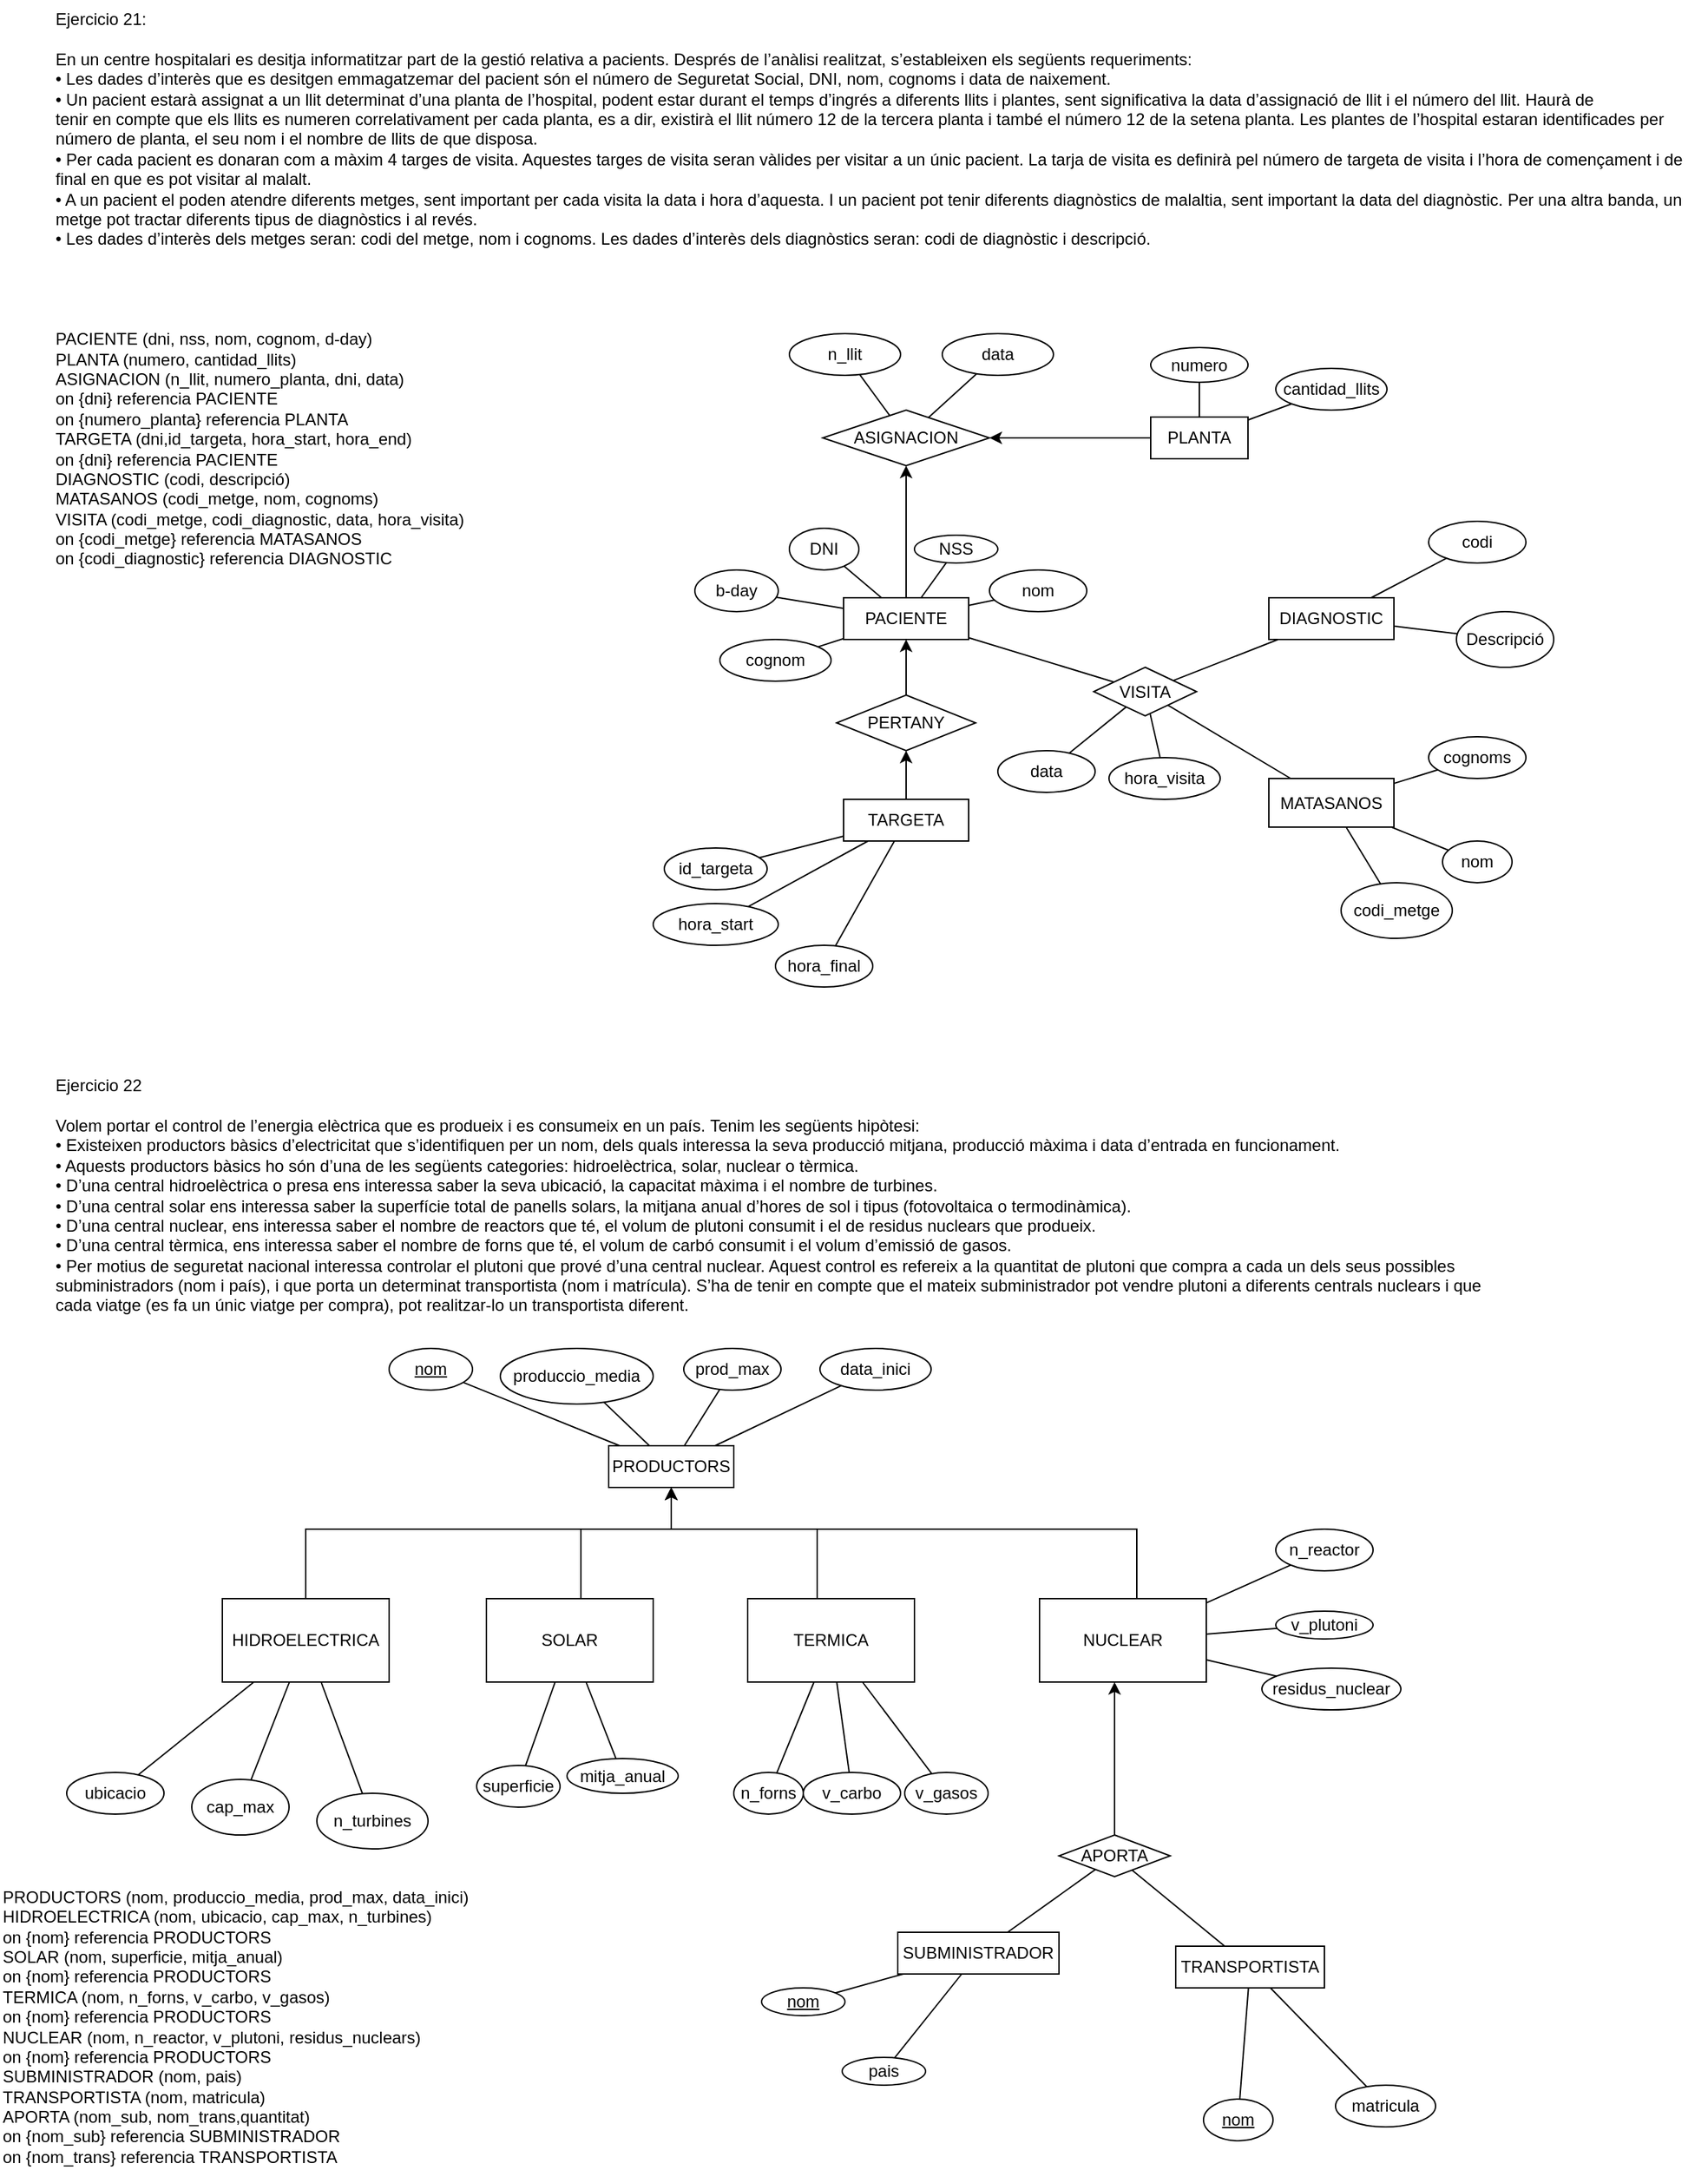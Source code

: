 <mxfile version="26.0.16">
  <diagram name="Pàgina-1" id="XfX-e21IUqjJUTzim1tC">
    <mxGraphModel dx="1935" dy="902" grid="1" gridSize="10" guides="1" tooltips="1" connect="1" arrows="1" fold="1" page="1" pageScale="1" pageWidth="827" pageHeight="1169" math="0" shadow="0">
      <root>
        <mxCell id="0" />
        <mxCell id="1" parent="0" />
        <mxCell id="DcMZ-L9DZOK8m0ONg-WS-1" value="Ejercicio 21:&#xa;&#xa;En un centre hospitalari es desitja informatitzar part de la gestió relativa a pacients. Després de l’anàlisi realitzat, s’estableixen els següents requeriments:&#xa;• Les dades d’interès que es desitgen emmagatzemar del pacient són el número de Seguretat Social, DNI, nom, cognoms i data de naixement.&#xa;• Un pacient estarà assignat a un llit determinat d’una planta de l’hospital, podent estar durant el temps d’ingrés a diferents llits i plantes, sent significativa la data d’assignació de llit i el número del llit. Haurà de&#xa;tenir en compte que els llits es numeren correlativament per cada planta, es a dir, existirà el llit número 12 de la tercera planta i també el número 12 de la setena planta. Les plantes de l’hospital estaran identificades per número de planta, el seu nom i el nombre de llits de que disposa.&#xa;• Per cada pacient es donaran com a màxim 4 targes de visita. Aquestes targes de visita seran vàlides per visitar a un únic pacient. La tarja de visita es definirà pel número de targeta de visita i l’hora de començament i de final en que es pot visitar al malalt.&#xa;• A un pacient el poden atendre diferents metges, sent important per cada visita la data i hora d’aquesta. I un pacient pot tenir diferents diagnòstics de malaltia, sent important la data del diagnòstic. Per una altra banda, un metge pot tractar diferents tipus de diagnòstics i al revés.&#xa;• Les dades d’interès dels metges seran: codi del metge, nom i cognoms. Les dades d’interès dels diagnòstics seran: codi de diagnòstic i descripció." style="text;whiteSpace=wrap;" parent="1" vertex="1">
          <mxGeometry x="20" y="10" width="1190" height="180" as="geometry" />
        </mxCell>
        <mxCell id="DcMZ-L9DZOK8m0ONg-WS-10" style="edgeStyle=orthogonalEdgeStyle;rounded=0;orthogonalLoop=1;jettySize=auto;html=1;exitX=0.5;exitY=0;exitDx=0;exitDy=0;" parent="1" source="DcMZ-L9DZOK8m0ONg-WS-2" target="DcMZ-L9DZOK8m0ONg-WS-9" edge="1">
          <mxGeometry relative="1" as="geometry">
            <Array as="points" />
          </mxGeometry>
        </mxCell>
        <mxCell id="DcMZ-L9DZOK8m0ONg-WS-2" value="PACIENTE" style="rounded=0;whiteSpace=wrap;html=1;" parent="1" vertex="1">
          <mxGeometry x="589" y="440" width="90" height="30" as="geometry" />
        </mxCell>
        <mxCell id="DcMZ-L9DZOK8m0ONg-WS-3" value="NSS" style="ellipse;whiteSpace=wrap;html=1;" parent="1" vertex="1">
          <mxGeometry x="640" y="395" width="60" height="20" as="geometry" />
        </mxCell>
        <mxCell id="DcMZ-L9DZOK8m0ONg-WS-4" value="DNI" style="ellipse;whiteSpace=wrap;html=1;" parent="1" vertex="1">
          <mxGeometry x="550" y="390" width="50" height="30" as="geometry" />
        </mxCell>
        <mxCell id="DcMZ-L9DZOK8m0ONg-WS-5" value="nom" style="ellipse;whiteSpace=wrap;html=1;" parent="1" vertex="1">
          <mxGeometry x="694" y="420" width="70" height="30" as="geometry" />
        </mxCell>
        <mxCell id="DcMZ-L9DZOK8m0ONg-WS-6" value="cognom" style="ellipse;whiteSpace=wrap;html=1;" parent="1" vertex="1">
          <mxGeometry x="500" y="470" width="80" height="30" as="geometry" />
        </mxCell>
        <mxCell id="DcMZ-L9DZOK8m0ONg-WS-7" value="b-day" style="ellipse;whiteSpace=wrap;html=1;" parent="1" vertex="1">
          <mxGeometry x="482" y="420" width="60" height="30" as="geometry" />
        </mxCell>
        <mxCell id="DcMZ-L9DZOK8m0ONg-WS-11" style="edgeStyle=orthogonalEdgeStyle;rounded=0;orthogonalLoop=1;jettySize=auto;html=1;" parent="1" source="DcMZ-L9DZOK8m0ONg-WS-8" target="DcMZ-L9DZOK8m0ONg-WS-9" edge="1">
          <mxGeometry relative="1" as="geometry" />
        </mxCell>
        <mxCell id="DcMZ-L9DZOK8m0ONg-WS-8" value="PLANTA" style="rounded=0;whiteSpace=wrap;html=1;" parent="1" vertex="1">
          <mxGeometry x="810" y="310" width="70" height="30" as="geometry" />
        </mxCell>
        <mxCell id="DcMZ-L9DZOK8m0ONg-WS-9" value="ASIGNACION" style="rhombus;whiteSpace=wrap;html=1;" parent="1" vertex="1">
          <mxGeometry x="574" y="305" width="120" height="40" as="geometry" />
        </mxCell>
        <mxCell id="DcMZ-L9DZOK8m0ONg-WS-12" value="n_llit" style="ellipse;whiteSpace=wrap;html=1;" parent="1" vertex="1">
          <mxGeometry x="550" y="250" width="80" height="30" as="geometry" />
        </mxCell>
        <mxCell id="DcMZ-L9DZOK8m0ONg-WS-13" value="data" style="ellipse;whiteSpace=wrap;html=1;" parent="1" vertex="1">
          <mxGeometry x="660" y="250" width="80" height="30" as="geometry" />
        </mxCell>
        <mxCell id="DcMZ-L9DZOK8m0ONg-WS-14" value="numero" style="ellipse;whiteSpace=wrap;html=1;" parent="1" vertex="1">
          <mxGeometry x="810" y="260" width="70" height="25" as="geometry" />
        </mxCell>
        <mxCell id="DcMZ-L9DZOK8m0ONg-WS-15" value="cantidad_llits" style="ellipse;whiteSpace=wrap;html=1;" parent="1" vertex="1">
          <mxGeometry x="900" y="275" width="80" height="30" as="geometry" />
        </mxCell>
        <mxCell id="DcMZ-L9DZOK8m0ONg-WS-41" style="edgeStyle=orthogonalEdgeStyle;rounded=0;orthogonalLoop=1;jettySize=auto;html=1;" parent="1" source="DcMZ-L9DZOK8m0ONg-WS-16" target="DcMZ-L9DZOK8m0ONg-WS-40" edge="1">
          <mxGeometry relative="1" as="geometry" />
        </mxCell>
        <mxCell id="DcMZ-L9DZOK8m0ONg-WS-16" value="TARGETA" style="rounded=0;whiteSpace=wrap;html=1;" parent="1" vertex="1">
          <mxGeometry x="589" y="585" width="90" height="30" as="geometry" />
        </mxCell>
        <mxCell id="DcMZ-L9DZOK8m0ONg-WS-17" value="id_targeta" style="ellipse;whiteSpace=wrap;html=1;" parent="1" vertex="1">
          <mxGeometry x="460" y="620" width="74" height="30" as="geometry" />
        </mxCell>
        <mxCell id="DcMZ-L9DZOK8m0ONg-WS-18" value="hora_start" style="ellipse;whiteSpace=wrap;html=1;" parent="1" vertex="1">
          <mxGeometry x="452" y="660" width="90" height="30" as="geometry" />
        </mxCell>
        <mxCell id="DcMZ-L9DZOK8m0ONg-WS-19" value="hora_final" style="ellipse;whiteSpace=wrap;html=1;" parent="1" vertex="1">
          <mxGeometry x="540" y="690" width="70" height="30" as="geometry" />
        </mxCell>
        <mxCell id="DcMZ-L9DZOK8m0ONg-WS-21" value="DIAGNOSTIC" style="rounded=0;whiteSpace=wrap;html=1;" parent="1" vertex="1">
          <mxGeometry x="895" y="440" width="90" height="30" as="geometry" />
        </mxCell>
        <mxCell id="DcMZ-L9DZOK8m0ONg-WS-22" value="codi" style="ellipse;whiteSpace=wrap;html=1;" parent="1" vertex="1">
          <mxGeometry x="1010" y="385" width="70" height="30" as="geometry" />
        </mxCell>
        <mxCell id="DcMZ-L9DZOK8m0ONg-WS-23" value="MATASANOS" style="rounded=0;whiteSpace=wrap;html=1;" parent="1" vertex="1">
          <mxGeometry x="895" y="570" width="90" height="35" as="geometry" />
        </mxCell>
        <mxCell id="DcMZ-L9DZOK8m0ONg-WS-24" value="VISITA" style="rhombus;whiteSpace=wrap;html=1;" parent="1" vertex="1">
          <mxGeometry x="769" y="490" width="74" height="35" as="geometry" />
        </mxCell>
        <mxCell id="DcMZ-L9DZOK8m0ONg-WS-31" value="Descripció" style="ellipse;whiteSpace=wrap;html=1;" parent="1" vertex="1">
          <mxGeometry x="1030" y="450" width="70" height="40" as="geometry" />
        </mxCell>
        <mxCell id="DcMZ-L9DZOK8m0ONg-WS-32" value="codi_metge" style="ellipse;whiteSpace=wrap;html=1;" parent="1" vertex="1">
          <mxGeometry x="947" y="645" width="80" height="40" as="geometry" />
        </mxCell>
        <mxCell id="DcMZ-L9DZOK8m0ONg-WS-33" value="nom" style="ellipse;whiteSpace=wrap;html=1;" parent="1" vertex="1">
          <mxGeometry x="1020" y="615" width="50" height="30" as="geometry" />
        </mxCell>
        <mxCell id="DcMZ-L9DZOK8m0ONg-WS-34" value="cognoms" style="ellipse;whiteSpace=wrap;html=1;" parent="1" vertex="1">
          <mxGeometry x="1010" y="540" width="70" height="30" as="geometry" />
        </mxCell>
        <mxCell id="DcMZ-L9DZOK8m0ONg-WS-35" value="hora_visita" style="ellipse;whiteSpace=wrap;html=1;" parent="1" vertex="1">
          <mxGeometry x="780" y="555" width="80" height="30" as="geometry" />
        </mxCell>
        <mxCell id="DcMZ-L9DZOK8m0ONg-WS-36" value="" style="endArrow=none;html=1;rounded=0;" parent="1" source="DcMZ-L9DZOK8m0ONg-WS-17" target="DcMZ-L9DZOK8m0ONg-WS-16" edge="1">
          <mxGeometry width="50" height="50" relative="1" as="geometry">
            <mxPoint x="770" y="360" as="sourcePoint" />
            <mxPoint x="820" y="310" as="targetPoint" />
          </mxGeometry>
        </mxCell>
        <mxCell id="DcMZ-L9DZOK8m0ONg-WS-37" value="" style="endArrow=none;html=1;rounded=0;" parent="1" source="DcMZ-L9DZOK8m0ONg-WS-18" target="DcMZ-L9DZOK8m0ONg-WS-16" edge="1">
          <mxGeometry width="50" height="50" relative="1" as="geometry">
            <mxPoint x="770" y="360" as="sourcePoint" />
            <mxPoint x="820" y="310" as="targetPoint" />
          </mxGeometry>
        </mxCell>
        <mxCell id="DcMZ-L9DZOK8m0ONg-WS-38" value="" style="endArrow=none;html=1;rounded=0;" parent="1" source="DcMZ-L9DZOK8m0ONg-WS-19" target="DcMZ-L9DZOK8m0ONg-WS-16" edge="1">
          <mxGeometry width="50" height="50" relative="1" as="geometry">
            <mxPoint x="770" y="360" as="sourcePoint" />
            <mxPoint x="820" y="310" as="targetPoint" />
          </mxGeometry>
        </mxCell>
        <mxCell id="DcMZ-L9DZOK8m0ONg-WS-39" value="" style="endArrow=none;html=1;rounded=0;" parent="1" source="DcMZ-L9DZOK8m0ONg-WS-35" target="DcMZ-L9DZOK8m0ONg-WS-24" edge="1">
          <mxGeometry width="50" height="50" relative="1" as="geometry">
            <mxPoint x="770" y="360" as="sourcePoint" />
            <mxPoint x="820" y="310" as="targetPoint" />
          </mxGeometry>
        </mxCell>
        <mxCell id="DcMZ-L9DZOK8m0ONg-WS-42" style="edgeStyle=orthogonalEdgeStyle;rounded=0;orthogonalLoop=1;jettySize=auto;html=1;" parent="1" source="DcMZ-L9DZOK8m0ONg-WS-40" target="DcMZ-L9DZOK8m0ONg-WS-2" edge="1">
          <mxGeometry relative="1" as="geometry" />
        </mxCell>
        <mxCell id="DcMZ-L9DZOK8m0ONg-WS-40" value="PERTANY" style="rhombus;whiteSpace=wrap;html=1;" parent="1" vertex="1">
          <mxGeometry x="584" y="510" width="100" height="40" as="geometry" />
        </mxCell>
        <mxCell id="DcMZ-L9DZOK8m0ONg-WS-43" value="" style="endArrow=none;html=1;rounded=0;" parent="1" source="DcMZ-L9DZOK8m0ONg-WS-6" target="DcMZ-L9DZOK8m0ONg-WS-2" edge="1">
          <mxGeometry width="50" height="50" relative="1" as="geometry">
            <mxPoint x="770" y="360" as="sourcePoint" />
            <mxPoint x="820" y="310" as="targetPoint" />
          </mxGeometry>
        </mxCell>
        <mxCell id="DcMZ-L9DZOK8m0ONg-WS-44" value="" style="endArrow=none;html=1;rounded=0;" parent="1" source="DcMZ-L9DZOK8m0ONg-WS-4" target="DcMZ-L9DZOK8m0ONg-WS-2" edge="1">
          <mxGeometry width="50" height="50" relative="1" as="geometry">
            <mxPoint x="770" y="360" as="sourcePoint" />
            <mxPoint x="820" y="310" as="targetPoint" />
          </mxGeometry>
        </mxCell>
        <mxCell id="DcMZ-L9DZOK8m0ONg-WS-45" value="" style="endArrow=none;html=1;rounded=0;" parent="1" source="DcMZ-L9DZOK8m0ONg-WS-2" target="DcMZ-L9DZOK8m0ONg-WS-3" edge="1">
          <mxGeometry width="50" height="50" relative="1" as="geometry">
            <mxPoint x="770" y="360" as="sourcePoint" />
            <mxPoint x="820" y="310" as="targetPoint" />
          </mxGeometry>
        </mxCell>
        <mxCell id="DcMZ-L9DZOK8m0ONg-WS-46" value="" style="endArrow=none;html=1;rounded=0;" parent="1" source="DcMZ-L9DZOK8m0ONg-WS-2" target="DcMZ-L9DZOK8m0ONg-WS-5" edge="1">
          <mxGeometry width="50" height="50" relative="1" as="geometry">
            <mxPoint x="770" y="360" as="sourcePoint" />
            <mxPoint x="820" y="310" as="targetPoint" />
          </mxGeometry>
        </mxCell>
        <mxCell id="DcMZ-L9DZOK8m0ONg-WS-47" value="" style="endArrow=none;html=1;rounded=0;" parent="1" source="DcMZ-L9DZOK8m0ONg-WS-2" target="DcMZ-L9DZOK8m0ONg-WS-7" edge="1">
          <mxGeometry width="50" height="50" relative="1" as="geometry">
            <mxPoint x="770" y="360" as="sourcePoint" />
            <mxPoint x="820" y="310" as="targetPoint" />
          </mxGeometry>
        </mxCell>
        <mxCell id="DcMZ-L9DZOK8m0ONg-WS-48" value="" style="endArrow=none;html=1;rounded=0;" parent="1" source="DcMZ-L9DZOK8m0ONg-WS-9" target="DcMZ-L9DZOK8m0ONg-WS-12" edge="1">
          <mxGeometry width="50" height="50" relative="1" as="geometry">
            <mxPoint x="770" y="360" as="sourcePoint" />
            <mxPoint x="820" y="310" as="targetPoint" />
          </mxGeometry>
        </mxCell>
        <mxCell id="DcMZ-L9DZOK8m0ONg-WS-49" value="" style="endArrow=none;html=1;rounded=0;" parent="1" source="DcMZ-L9DZOK8m0ONg-WS-9" target="DcMZ-L9DZOK8m0ONg-WS-13" edge="1">
          <mxGeometry width="50" height="50" relative="1" as="geometry">
            <mxPoint x="770" y="360" as="sourcePoint" />
            <mxPoint x="820" y="310" as="targetPoint" />
          </mxGeometry>
        </mxCell>
        <mxCell id="DcMZ-L9DZOK8m0ONg-WS-51" value="" style="endArrow=none;html=1;rounded=0;" parent="1" source="DcMZ-L9DZOK8m0ONg-WS-8" target="DcMZ-L9DZOK8m0ONg-WS-14" edge="1">
          <mxGeometry width="50" height="50" relative="1" as="geometry">
            <mxPoint x="770" y="360" as="sourcePoint" />
            <mxPoint x="820" y="310" as="targetPoint" />
          </mxGeometry>
        </mxCell>
        <mxCell id="DcMZ-L9DZOK8m0ONg-WS-52" value="" style="endArrow=none;html=1;rounded=0;" parent="1" source="DcMZ-L9DZOK8m0ONg-WS-8" target="DcMZ-L9DZOK8m0ONg-WS-15" edge="1">
          <mxGeometry width="50" height="50" relative="1" as="geometry">
            <mxPoint x="770" y="360" as="sourcePoint" />
            <mxPoint x="820" y="310" as="targetPoint" />
          </mxGeometry>
        </mxCell>
        <mxCell id="DcMZ-L9DZOK8m0ONg-WS-53" value="" style="endArrow=none;html=1;rounded=0;" parent="1" source="DcMZ-L9DZOK8m0ONg-WS-21" target="DcMZ-L9DZOK8m0ONg-WS-22" edge="1">
          <mxGeometry width="50" height="50" relative="1" as="geometry">
            <mxPoint x="770" y="360" as="sourcePoint" />
            <mxPoint x="820" y="310" as="targetPoint" />
          </mxGeometry>
        </mxCell>
        <mxCell id="DcMZ-L9DZOK8m0ONg-WS-54" value="" style="endArrow=none;html=1;rounded=0;" parent="1" source="DcMZ-L9DZOK8m0ONg-WS-21" target="DcMZ-L9DZOK8m0ONg-WS-31" edge="1">
          <mxGeometry width="50" height="50" relative="1" as="geometry">
            <mxPoint x="770" y="360" as="sourcePoint" />
            <mxPoint x="820" y="310" as="targetPoint" />
          </mxGeometry>
        </mxCell>
        <mxCell id="DcMZ-L9DZOK8m0ONg-WS-55" value="" style="endArrow=none;html=1;rounded=0;" parent="1" source="DcMZ-L9DZOK8m0ONg-WS-23" target="DcMZ-L9DZOK8m0ONg-WS-34" edge="1">
          <mxGeometry width="50" height="50" relative="1" as="geometry">
            <mxPoint x="770" y="360" as="sourcePoint" />
            <mxPoint x="820" y="310" as="targetPoint" />
          </mxGeometry>
        </mxCell>
        <mxCell id="DcMZ-L9DZOK8m0ONg-WS-56" value="" style="endArrow=none;html=1;rounded=0;" parent="1" source="DcMZ-L9DZOK8m0ONg-WS-23" target="DcMZ-L9DZOK8m0ONg-WS-33" edge="1">
          <mxGeometry width="50" height="50" relative="1" as="geometry">
            <mxPoint x="770" y="360" as="sourcePoint" />
            <mxPoint x="820" y="310" as="targetPoint" />
          </mxGeometry>
        </mxCell>
        <mxCell id="DcMZ-L9DZOK8m0ONg-WS-57" value="" style="endArrow=none;html=1;rounded=0;" parent="1" source="DcMZ-L9DZOK8m0ONg-WS-23" target="DcMZ-L9DZOK8m0ONg-WS-32" edge="1">
          <mxGeometry width="50" height="50" relative="1" as="geometry">
            <mxPoint x="770" y="360" as="sourcePoint" />
            <mxPoint x="820" y="310" as="targetPoint" />
          </mxGeometry>
        </mxCell>
        <mxCell id="DcMZ-L9DZOK8m0ONg-WS-58" value="data" style="ellipse;whiteSpace=wrap;html=1;" parent="1" vertex="1">
          <mxGeometry x="700" y="550" width="70" height="30" as="geometry" />
        </mxCell>
        <mxCell id="DcMZ-L9DZOK8m0ONg-WS-59" value="" style="endArrow=none;html=1;rounded=0;" parent="1" source="DcMZ-L9DZOK8m0ONg-WS-58" target="DcMZ-L9DZOK8m0ONg-WS-24" edge="1">
          <mxGeometry width="50" height="50" relative="1" as="geometry">
            <mxPoint x="770" y="360" as="sourcePoint" />
            <mxPoint x="820" y="310" as="targetPoint" />
          </mxGeometry>
        </mxCell>
        <mxCell id="DcMZ-L9DZOK8m0ONg-WS-63" value="" style="endArrow=none;html=1;rounded=0;" parent="1" source="DcMZ-L9DZOK8m0ONg-WS-23" target="DcMZ-L9DZOK8m0ONg-WS-24" edge="1">
          <mxGeometry width="50" height="50" relative="1" as="geometry">
            <mxPoint x="770" y="360" as="sourcePoint" />
            <mxPoint x="820" y="310" as="targetPoint" />
          </mxGeometry>
        </mxCell>
        <mxCell id="DcMZ-L9DZOK8m0ONg-WS-64" value="" style="endArrow=none;html=1;rounded=0;" parent="1" source="DcMZ-L9DZOK8m0ONg-WS-24" target="DcMZ-L9DZOK8m0ONg-WS-2" edge="1">
          <mxGeometry width="50" height="50" relative="1" as="geometry">
            <mxPoint x="770" y="360" as="sourcePoint" />
            <mxPoint x="820" y="310" as="targetPoint" />
          </mxGeometry>
        </mxCell>
        <mxCell id="DcMZ-L9DZOK8m0ONg-WS-65" value="&lt;div&gt;Ejercicio 22&lt;/div&gt;&lt;div&gt;&lt;br&gt;&lt;/div&gt;&lt;div&gt;Volem portar el control de l’energia elèctrica que es produeix i es consumeix en un país.&amp;nbsp;&lt;span style=&quot;background-color: transparent; color: light-dark(rgb(0, 0, 0), rgb(255, 255, 255));&quot;&gt;Tenim les següents hipòtesi:&lt;/span&gt;&lt;/div&gt;&lt;div&gt;• Existeixen productors bàsics d’electricitat que s’identifiquen per un nom, dels quals interessa la seva&amp;nbsp;&lt;span style=&quot;background-color: transparent; color: light-dark(rgb(0, 0, 0), rgb(255, 255, 255));&quot;&gt;producció mitjana, producció màxima i data d’entrada en funcionament.&lt;/span&gt;&lt;/div&gt;&lt;div&gt;• Aquests productors bàsics ho són d’una de les següents categories: hidroelèctrica, solar, nuclear o&amp;nbsp;&lt;span style=&quot;background-color: transparent; color: light-dark(rgb(0, 0, 0), rgb(255, 255, 255));&quot;&gt;tèrmica.&lt;/span&gt;&lt;/div&gt;&lt;div&gt;• D’una central hidroelèctrica o presa ens interessa saber la seva ubicació, la capacitat màxima i el&amp;nbsp;&lt;span style=&quot;background-color: transparent; color: light-dark(rgb(0, 0, 0), rgb(255, 255, 255));&quot;&gt;nombre de turbines.&lt;/span&gt;&lt;/div&gt;&lt;div&gt;• D’una central solar ens interessa saber la superfície total de panells solars, la mitjana anual d’hores de&amp;nbsp;&lt;span style=&quot;background-color: transparent; color: light-dark(rgb(0, 0, 0), rgb(255, 255, 255));&quot;&gt;sol i tipus (fotovoltaica o termodinàmica).&lt;/span&gt;&lt;/div&gt;&lt;div&gt;• D’una central nuclear, ens interessa saber el nombre de reactors que té, el volum de plutoni consumit i&amp;nbsp;&lt;span style=&quot;background-color: transparent; color: light-dark(rgb(0, 0, 0), rgb(255, 255, 255));&quot;&gt;el de residus nuclears que produeix.&lt;/span&gt;&lt;/div&gt;&lt;div&gt;• D’una central tèrmica, ens interessa saber el nombre de forns que té, el volum de carbó consumit i el&amp;nbsp;&lt;span style=&quot;background-color: transparent; color: light-dark(rgb(0, 0, 0), rgb(255, 255, 255));&quot;&gt;volum d’emissió de gasos.&lt;/span&gt;&lt;/div&gt;&lt;div&gt;• Per motius de seguretat nacional interessa controlar el plutoni que prové d’una central nuclear. Aquest&amp;nbsp;&lt;span style=&quot;background-color: transparent; color: light-dark(rgb(0, 0, 0), rgb(255, 255, 255));&quot;&gt;control es refereix a la quantitat de plutoni que compra a cada un dels seus possibles subministradors&amp;nbsp;&lt;/span&gt;&lt;span style=&quot;background-color: transparent; color: light-dark(rgb(0, 0, 0), rgb(255, 255, 255));&quot;&gt;(nom i país), i que porta un determinat transportista (nom i matrícula). S’ha de tenir en compte que el&amp;nbsp;&lt;/span&gt;&lt;span style=&quot;background-color: transparent; color: light-dark(rgb(0, 0, 0), rgb(255, 255, 255));&quot;&gt;mateix subministrador pot vendre plutoni a diferents centrals nuclears i que cada viatge (es fa un únic&amp;nbsp;&lt;/span&gt;&lt;span style=&quot;background-color: transparent; color: light-dark(rgb(0, 0, 0), rgb(255, 255, 255));&quot;&gt;viatge per compra), pot realitzar-lo un transportista diferent.&lt;/span&gt;&lt;/div&gt;" style="text;html=1;align=left;verticalAlign=middle;whiteSpace=wrap;rounded=0;" parent="1" vertex="1">
          <mxGeometry x="20" y="780" width="1040" height="180" as="geometry" />
        </mxCell>
        <mxCell id="DcMZ-L9DZOK8m0ONg-WS-66" value="PRODUCTORS" style="rounded=0;whiteSpace=wrap;html=1;" parent="1" vertex="1">
          <mxGeometry x="420" y="1050" width="90" height="30" as="geometry" />
        </mxCell>
        <mxCell id="DcMZ-L9DZOK8m0ONg-WS-67" value="nom" style="ellipse;whiteSpace=wrap;html=1;fontStyle=4" parent="1" vertex="1">
          <mxGeometry x="262" y="980" width="60" height="30" as="geometry" />
        </mxCell>
        <mxCell id="DcMZ-L9DZOK8m0ONg-WS-68" value="produccio_media" style="ellipse;whiteSpace=wrap;html=1;" parent="1" vertex="1">
          <mxGeometry x="342" y="980" width="110" height="40" as="geometry" />
        </mxCell>
        <mxCell id="DcMZ-L9DZOK8m0ONg-WS-70" value="prod_max" style="ellipse;whiteSpace=wrap;html=1;" parent="1" vertex="1">
          <mxGeometry x="474" y="980" width="70" height="30" as="geometry" />
        </mxCell>
        <mxCell id="DcMZ-L9DZOK8m0ONg-WS-71" value="data_inici" style="ellipse;whiteSpace=wrap;html=1;" parent="1" vertex="1">
          <mxGeometry x="572" y="980" width="80" height="30" as="geometry" />
        </mxCell>
        <mxCell id="DcMZ-L9DZOK8m0ONg-WS-76" style="edgeStyle=orthogonalEdgeStyle;rounded=0;orthogonalLoop=1;jettySize=auto;html=1;" parent="1" source="DcMZ-L9DZOK8m0ONg-WS-72" target="DcMZ-L9DZOK8m0ONg-WS-66" edge="1">
          <mxGeometry relative="1" as="geometry">
            <Array as="points">
              <mxPoint x="202" y="1110" />
              <mxPoint x="465" y="1110" />
            </Array>
          </mxGeometry>
        </mxCell>
        <mxCell id="DcMZ-L9DZOK8m0ONg-WS-72" value="HIDROELECTRICA" style="rounded=0;whiteSpace=wrap;html=1;" parent="1" vertex="1">
          <mxGeometry x="142" y="1160" width="120" height="60" as="geometry" />
        </mxCell>
        <mxCell id="DcMZ-L9DZOK8m0ONg-WS-77" style="edgeStyle=orthogonalEdgeStyle;rounded=0;orthogonalLoop=1;jettySize=auto;html=1;" parent="1" source="DcMZ-L9DZOK8m0ONg-WS-73" target="DcMZ-L9DZOK8m0ONg-WS-66" edge="1">
          <mxGeometry relative="1" as="geometry">
            <Array as="points">
              <mxPoint x="400" y="1110" />
              <mxPoint x="465" y="1110" />
            </Array>
          </mxGeometry>
        </mxCell>
        <mxCell id="DcMZ-L9DZOK8m0ONg-WS-73" value="SOLAR" style="rounded=0;whiteSpace=wrap;html=1;" parent="1" vertex="1">
          <mxGeometry x="332" y="1160" width="120" height="60" as="geometry" />
        </mxCell>
        <mxCell id="DcMZ-L9DZOK8m0ONg-WS-78" style="edgeStyle=orthogonalEdgeStyle;rounded=0;orthogonalLoop=1;jettySize=auto;html=1;" parent="1" source="DcMZ-L9DZOK8m0ONg-WS-74" target="DcMZ-L9DZOK8m0ONg-WS-66" edge="1">
          <mxGeometry relative="1" as="geometry">
            <Array as="points">
              <mxPoint x="800" y="1110" />
              <mxPoint x="465" y="1110" />
            </Array>
          </mxGeometry>
        </mxCell>
        <mxCell id="DcMZ-L9DZOK8m0ONg-WS-74" value="NUCLEAR" style="rounded=0;whiteSpace=wrap;html=1;" parent="1" vertex="1">
          <mxGeometry x="730" y="1160" width="120" height="60" as="geometry" />
        </mxCell>
        <mxCell id="DcMZ-L9DZOK8m0ONg-WS-79" style="edgeStyle=orthogonalEdgeStyle;rounded=0;orthogonalLoop=1;jettySize=auto;html=1;" parent="1" source="DcMZ-L9DZOK8m0ONg-WS-75" target="DcMZ-L9DZOK8m0ONg-WS-66" edge="1">
          <mxGeometry relative="1" as="geometry">
            <Array as="points">
              <mxPoint x="570" y="1190" />
              <mxPoint x="570" y="1110" />
              <mxPoint x="465" y="1110" />
            </Array>
          </mxGeometry>
        </mxCell>
        <mxCell id="DcMZ-L9DZOK8m0ONg-WS-75" value="TERMICA" style="rounded=0;whiteSpace=wrap;html=1;" parent="1" vertex="1">
          <mxGeometry x="520" y="1160" width="120" height="60" as="geometry" />
        </mxCell>
        <mxCell id="DcMZ-L9DZOK8m0ONg-WS-80" value="ubicacio" style="ellipse;whiteSpace=wrap;html=1;" parent="1" vertex="1">
          <mxGeometry x="30" y="1285" width="70" height="30" as="geometry" />
        </mxCell>
        <mxCell id="DcMZ-L9DZOK8m0ONg-WS-81" value="cap_max" style="ellipse;whiteSpace=wrap;html=1;" parent="1" vertex="1">
          <mxGeometry x="120" y="1290" width="70" height="40" as="geometry" />
        </mxCell>
        <mxCell id="DcMZ-L9DZOK8m0ONg-WS-82" value="n_turbines" style="ellipse;whiteSpace=wrap;html=1;" parent="1" vertex="1">
          <mxGeometry x="210" y="1300" width="80" height="40" as="geometry" />
        </mxCell>
        <mxCell id="DcMZ-L9DZOK8m0ONg-WS-83" value="superficie" style="ellipse;whiteSpace=wrap;html=1;" parent="1" vertex="1">
          <mxGeometry x="325" y="1280" width="60" height="30" as="geometry" />
        </mxCell>
        <mxCell id="DcMZ-L9DZOK8m0ONg-WS-84" value="mitja_anual" style="ellipse;whiteSpace=wrap;html=1;" parent="1" vertex="1">
          <mxGeometry x="390" y="1275" width="80" height="25" as="geometry" />
        </mxCell>
        <mxCell id="DcMZ-L9DZOK8m0ONg-WS-87" value="n_reactor" style="ellipse;whiteSpace=wrap;html=1;" parent="1" vertex="1">
          <mxGeometry x="900" y="1110" width="70" height="30" as="geometry" />
        </mxCell>
        <mxCell id="DcMZ-L9DZOK8m0ONg-WS-88" value="v_plutoni" style="ellipse;whiteSpace=wrap;html=1;" parent="1" vertex="1">
          <mxGeometry x="900" y="1169" width="70" height="20" as="geometry" />
        </mxCell>
        <mxCell id="DcMZ-L9DZOK8m0ONg-WS-89" value="residus_nuclear" style="ellipse;whiteSpace=wrap;html=1;" parent="1" vertex="1">
          <mxGeometry x="890" y="1210" width="100" height="30" as="geometry" />
        </mxCell>
        <mxCell id="DcMZ-L9DZOK8m0ONg-WS-90" value="n_forns" style="ellipse;whiteSpace=wrap;html=1;" parent="1" vertex="1">
          <mxGeometry x="510" y="1285" width="50" height="30" as="geometry" />
        </mxCell>
        <mxCell id="DcMZ-L9DZOK8m0ONg-WS-91" value="v_carbo" style="ellipse;whiteSpace=wrap;html=1;" parent="1" vertex="1">
          <mxGeometry x="560" y="1285" width="70" height="30" as="geometry" />
        </mxCell>
        <mxCell id="DcMZ-L9DZOK8m0ONg-WS-92" value="v_gasos" style="ellipse;whiteSpace=wrap;html=1;" parent="1" vertex="1">
          <mxGeometry x="633" y="1285" width="60" height="30" as="geometry" />
        </mxCell>
        <mxCell id="DcMZ-L9DZOK8m0ONg-WS-93" value="SUBMINISTRADOR" style="rounded=0;whiteSpace=wrap;html=1;" parent="1" vertex="1">
          <mxGeometry x="628" y="1400" width="116" height="30" as="geometry" />
        </mxCell>
        <mxCell id="DcMZ-L9DZOK8m0ONg-WS-97" style="edgeStyle=orthogonalEdgeStyle;rounded=0;orthogonalLoop=1;jettySize=auto;html=1;" parent="1" source="DcMZ-L9DZOK8m0ONg-WS-95" target="DcMZ-L9DZOK8m0ONg-WS-74" edge="1">
          <mxGeometry relative="1" as="geometry">
            <Array as="points">
              <mxPoint x="784" y="1260" />
              <mxPoint x="784" y="1260" />
            </Array>
          </mxGeometry>
        </mxCell>
        <mxCell id="DcMZ-L9DZOK8m0ONg-WS-95" value="APORTA" style="rhombus;whiteSpace=wrap;html=1;" parent="1" vertex="1">
          <mxGeometry x="744" y="1330" width="80" height="30" as="geometry" />
        </mxCell>
        <mxCell id="DcMZ-L9DZOK8m0ONg-WS-100" value="nom" style="ellipse;whiteSpace=wrap;html=1;fontStyle=4" parent="1" vertex="1">
          <mxGeometry x="530" y="1440" width="60" height="20" as="geometry" />
        </mxCell>
        <mxCell id="DcMZ-L9DZOK8m0ONg-WS-101" value="pais" style="ellipse;whiteSpace=wrap;html=1;" parent="1" vertex="1">
          <mxGeometry x="588" y="1490" width="60" height="20" as="geometry" />
        </mxCell>
        <mxCell id="ejqJAR6rPv3_p3uoabZq-1" value="" style="endArrow=none;html=1;rounded=0;" edge="1" parent="1" source="DcMZ-L9DZOK8m0ONg-WS-24" target="DcMZ-L9DZOK8m0ONg-WS-21">
          <mxGeometry width="50" height="50" relative="1" as="geometry">
            <mxPoint x="760" y="690" as="sourcePoint" />
            <mxPoint x="810" y="640" as="targetPoint" />
          </mxGeometry>
        </mxCell>
        <mxCell id="ejqJAR6rPv3_p3uoabZq-4" value="" style="endArrow=none;html=1;rounded=0;" edge="1" parent="1" source="DcMZ-L9DZOK8m0ONg-WS-93" target="DcMZ-L9DZOK8m0ONg-WS-95">
          <mxGeometry width="50" height="50" relative="1" as="geometry">
            <mxPoint x="748" y="1280" as="sourcePoint" />
            <mxPoint x="798" y="1230" as="targetPoint" />
          </mxGeometry>
        </mxCell>
        <mxCell id="ejqJAR6rPv3_p3uoabZq-6" value="" style="endArrow=none;html=1;rounded=0;" edge="1" parent="1" source="DcMZ-L9DZOK8m0ONg-WS-100" target="DcMZ-L9DZOK8m0ONg-WS-93">
          <mxGeometry width="50" height="50" relative="1" as="geometry">
            <mxPoint x="748" y="1280" as="sourcePoint" />
            <mxPoint x="798" y="1230" as="targetPoint" />
          </mxGeometry>
        </mxCell>
        <mxCell id="ejqJAR6rPv3_p3uoabZq-7" value="" style="endArrow=none;html=1;rounded=0;" edge="1" parent="1" source="DcMZ-L9DZOK8m0ONg-WS-101" target="DcMZ-L9DZOK8m0ONg-WS-93">
          <mxGeometry width="50" height="50" relative="1" as="geometry">
            <mxPoint x="748" y="1280" as="sourcePoint" />
            <mxPoint x="798" y="1230" as="targetPoint" />
          </mxGeometry>
        </mxCell>
        <mxCell id="ejqJAR6rPv3_p3uoabZq-8" value="TRANSPORTISTA" style="rounded=0;whiteSpace=wrap;html=1;" vertex="1" parent="1">
          <mxGeometry x="828" y="1410" width="107" height="30" as="geometry" />
        </mxCell>
        <mxCell id="ejqJAR6rPv3_p3uoabZq-9" value="" style="endArrow=none;html=1;rounded=0;" edge="1" parent="1" source="ejqJAR6rPv3_p3uoabZq-8" target="DcMZ-L9DZOK8m0ONg-WS-95">
          <mxGeometry width="50" height="50" relative="1" as="geometry">
            <mxPoint x="748" y="1280" as="sourcePoint" />
            <mxPoint x="798" y="1230" as="targetPoint" />
          </mxGeometry>
        </mxCell>
        <mxCell id="ejqJAR6rPv3_p3uoabZq-10" value="nom" style="ellipse;whiteSpace=wrap;html=1;fontStyle=4" vertex="1" parent="1">
          <mxGeometry x="848" y="1520" width="50" height="30" as="geometry" />
        </mxCell>
        <mxCell id="ejqJAR6rPv3_p3uoabZq-11" value="matricula" style="ellipse;whiteSpace=wrap;html=1;" vertex="1" parent="1">
          <mxGeometry x="943" y="1510" width="72" height="30" as="geometry" />
        </mxCell>
        <mxCell id="ejqJAR6rPv3_p3uoabZq-12" value="" style="endArrow=none;html=1;rounded=0;" edge="1" parent="1" source="ejqJAR6rPv3_p3uoabZq-10" target="ejqJAR6rPv3_p3uoabZq-8">
          <mxGeometry width="50" height="50" relative="1" as="geometry">
            <mxPoint x="748" y="1280" as="sourcePoint" />
            <mxPoint x="798" y="1230" as="targetPoint" />
          </mxGeometry>
        </mxCell>
        <mxCell id="ejqJAR6rPv3_p3uoabZq-13" value="" style="endArrow=none;html=1;rounded=0;" edge="1" parent="1" source="ejqJAR6rPv3_p3uoabZq-11" target="ejqJAR6rPv3_p3uoabZq-8">
          <mxGeometry width="50" height="50" relative="1" as="geometry">
            <mxPoint x="748" y="1280" as="sourcePoint" />
            <mxPoint x="798" y="1230" as="targetPoint" />
          </mxGeometry>
        </mxCell>
        <mxCell id="ejqJAR6rPv3_p3uoabZq-14" value="" style="endArrow=none;html=1;rounded=0;" edge="1" parent="1" source="DcMZ-L9DZOK8m0ONg-WS-80" target="DcMZ-L9DZOK8m0ONg-WS-72">
          <mxGeometry width="50" height="50" relative="1" as="geometry">
            <mxPoint x="540" y="1290" as="sourcePoint" />
            <mxPoint x="590" y="1240" as="targetPoint" />
          </mxGeometry>
        </mxCell>
        <mxCell id="ejqJAR6rPv3_p3uoabZq-15" value="" style="endArrow=none;html=1;rounded=0;" edge="1" parent="1" source="DcMZ-L9DZOK8m0ONg-WS-81" target="DcMZ-L9DZOK8m0ONg-WS-72">
          <mxGeometry width="50" height="50" relative="1" as="geometry">
            <mxPoint x="540" y="1290" as="sourcePoint" />
            <mxPoint x="590" y="1240" as="targetPoint" />
          </mxGeometry>
        </mxCell>
        <mxCell id="ejqJAR6rPv3_p3uoabZq-16" value="" style="endArrow=none;html=1;rounded=0;" edge="1" parent="1" source="DcMZ-L9DZOK8m0ONg-WS-82" target="DcMZ-L9DZOK8m0ONg-WS-72">
          <mxGeometry width="50" height="50" relative="1" as="geometry">
            <mxPoint x="540" y="1290" as="sourcePoint" />
            <mxPoint x="590" y="1240" as="targetPoint" />
          </mxGeometry>
        </mxCell>
        <mxCell id="ejqJAR6rPv3_p3uoabZq-18" value="" style="endArrow=none;html=1;rounded=0;" edge="1" parent="1" source="DcMZ-L9DZOK8m0ONg-WS-83" target="DcMZ-L9DZOK8m0ONg-WS-73">
          <mxGeometry width="50" height="50" relative="1" as="geometry">
            <mxPoint x="540" y="1290" as="sourcePoint" />
            <mxPoint x="590" y="1240" as="targetPoint" />
          </mxGeometry>
        </mxCell>
        <mxCell id="ejqJAR6rPv3_p3uoabZq-19" value="" style="endArrow=none;html=1;rounded=0;" edge="1" parent="1" source="DcMZ-L9DZOK8m0ONg-WS-84" target="DcMZ-L9DZOK8m0ONg-WS-73">
          <mxGeometry width="50" height="50" relative="1" as="geometry">
            <mxPoint x="540" y="1290" as="sourcePoint" />
            <mxPoint x="590" y="1240" as="targetPoint" />
          </mxGeometry>
        </mxCell>
        <mxCell id="ejqJAR6rPv3_p3uoabZq-20" value="" style="endArrow=none;html=1;rounded=0;" edge="1" parent="1" source="DcMZ-L9DZOK8m0ONg-WS-90" target="DcMZ-L9DZOK8m0ONg-WS-75">
          <mxGeometry width="50" height="50" relative="1" as="geometry">
            <mxPoint x="540" y="1290" as="sourcePoint" />
            <mxPoint x="590" y="1250" as="targetPoint" />
          </mxGeometry>
        </mxCell>
        <mxCell id="ejqJAR6rPv3_p3uoabZq-21" value="" style="endArrow=none;html=1;rounded=0;" edge="1" parent="1" source="DcMZ-L9DZOK8m0ONg-WS-91" target="DcMZ-L9DZOK8m0ONg-WS-75">
          <mxGeometry width="50" height="50" relative="1" as="geometry">
            <mxPoint x="540" y="1290" as="sourcePoint" />
            <mxPoint x="590" y="1240" as="targetPoint" />
          </mxGeometry>
        </mxCell>
        <mxCell id="ejqJAR6rPv3_p3uoabZq-22" value="" style="endArrow=none;html=1;rounded=0;" edge="1" parent="1" source="DcMZ-L9DZOK8m0ONg-WS-92" target="DcMZ-L9DZOK8m0ONg-WS-75">
          <mxGeometry width="50" height="50" relative="1" as="geometry">
            <mxPoint x="540" y="1290" as="sourcePoint" />
            <mxPoint x="590" y="1240" as="targetPoint" />
          </mxGeometry>
        </mxCell>
        <mxCell id="ejqJAR6rPv3_p3uoabZq-24" value="" style="endArrow=none;html=1;rounded=0;" edge="1" parent="1" source="DcMZ-L9DZOK8m0ONg-WS-89" target="DcMZ-L9DZOK8m0ONg-WS-74">
          <mxGeometry width="50" height="50" relative="1" as="geometry">
            <mxPoint x="1190" y="1260" as="sourcePoint" />
            <mxPoint x="1240" y="1210" as="targetPoint" />
          </mxGeometry>
        </mxCell>
        <mxCell id="ejqJAR6rPv3_p3uoabZq-28" value="" style="endArrow=none;html=1;rounded=0;" edge="1" parent="1" source="DcMZ-L9DZOK8m0ONg-WS-88" target="DcMZ-L9DZOK8m0ONg-WS-74">
          <mxGeometry width="50" height="50" relative="1" as="geometry">
            <mxPoint x="1190" y="1270" as="sourcePoint" />
            <mxPoint x="1240" y="1220" as="targetPoint" />
          </mxGeometry>
        </mxCell>
        <mxCell id="ejqJAR6rPv3_p3uoabZq-29" value="" style="endArrow=none;html=1;rounded=0;" edge="1" parent="1" source="DcMZ-L9DZOK8m0ONg-WS-87" target="DcMZ-L9DZOK8m0ONg-WS-74">
          <mxGeometry width="50" height="50" relative="1" as="geometry">
            <mxPoint x="1190" y="1270" as="sourcePoint" />
            <mxPoint x="1240" y="1220" as="targetPoint" />
          </mxGeometry>
        </mxCell>
        <mxCell id="ejqJAR6rPv3_p3uoabZq-30" value="" style="endArrow=none;html=1;rounded=0;" edge="1" parent="1" source="DcMZ-L9DZOK8m0ONg-WS-66" target="DcMZ-L9DZOK8m0ONg-WS-67">
          <mxGeometry width="50" height="50" relative="1" as="geometry">
            <mxPoint x="710" y="1080" as="sourcePoint" />
            <mxPoint x="760" y="1030" as="targetPoint" />
          </mxGeometry>
        </mxCell>
        <mxCell id="ejqJAR6rPv3_p3uoabZq-31" value="" style="endArrow=none;html=1;rounded=0;" edge="1" parent="1" source="DcMZ-L9DZOK8m0ONg-WS-66" target="DcMZ-L9DZOK8m0ONg-WS-68">
          <mxGeometry width="50" height="50" relative="1" as="geometry">
            <mxPoint x="390" y="1080" as="sourcePoint" />
            <mxPoint x="440" y="1030" as="targetPoint" />
          </mxGeometry>
        </mxCell>
        <mxCell id="ejqJAR6rPv3_p3uoabZq-32" value="" style="endArrow=none;html=1;rounded=0;" edge="1" parent="1" source="DcMZ-L9DZOK8m0ONg-WS-66" target="DcMZ-L9DZOK8m0ONg-WS-70">
          <mxGeometry width="50" height="50" relative="1" as="geometry">
            <mxPoint x="390" y="1080" as="sourcePoint" />
            <mxPoint x="440" y="1030" as="targetPoint" />
          </mxGeometry>
        </mxCell>
        <mxCell id="ejqJAR6rPv3_p3uoabZq-33" value="" style="endArrow=none;html=1;rounded=0;" edge="1" parent="1" source="DcMZ-L9DZOK8m0ONg-WS-66" target="DcMZ-L9DZOK8m0ONg-WS-71">
          <mxGeometry width="50" height="50" relative="1" as="geometry">
            <mxPoint x="390" y="1080" as="sourcePoint" />
            <mxPoint x="440" y="1030" as="targetPoint" />
          </mxGeometry>
        </mxCell>
        <mxCell id="ejqJAR6rPv3_p3uoabZq-34" value="PRODUCTORS (nom, produccio_media, prod_max, data_inici)&lt;div&gt;HIDROELECTRICA (nom, ubicacio, cap_max, n_turbines)&lt;/div&gt;&lt;div&gt;on {nom} referencia PRODUCTORS&lt;/div&gt;&lt;div&gt;SOLAR (nom, superficie, mitja_anual)&lt;/div&gt;&lt;div&gt;on {nom} referencia PRODUCTORS&lt;/div&gt;&lt;div&gt;TERMICA (nom, n_forns, v_carbo, v_gasos)&lt;/div&gt;&lt;div&gt;on {nom} referencia PRODUCTORS&lt;/div&gt;&lt;div&gt;NUCLEAR (nom, n_reactor, v_plutoni, residus_nuclears)&lt;/div&gt;&lt;div&gt;on {nom} referencia PRODUCTORS&lt;/div&gt;&lt;div&gt;SUBMINISTRADOR (nom, pais)&lt;/div&gt;&lt;div&gt;TRANSPORTISTA (nom, matricula)&lt;/div&gt;&lt;div&gt;APORTA (nom_sub, nom_trans,quantitat)&lt;/div&gt;&lt;div&gt;on {nom_sub} referencia SUBMINISTRADOR&lt;/div&gt;&lt;div&gt;on {nom_trans} referencia TRANSPORTISTA&lt;/div&gt;" style="text;html=1;align=left;verticalAlign=middle;whiteSpace=wrap;rounded=0;" vertex="1" parent="1">
          <mxGeometry x="-18" y="1365" width="358" height="205" as="geometry" />
        </mxCell>
        <mxCell id="ejqJAR6rPv3_p3uoabZq-35" value="PACIENTE (dni, nss, nom, cognom, d-day)&lt;div&gt;PLANTA (numero, cantidad_llits)&lt;/div&gt;&lt;div&gt;ASIGNACION (n_llit, numero_planta, dni, data)&lt;/div&gt;&lt;div&gt;on {dni} referencia PACIENTE&lt;/div&gt;&lt;div&gt;on {numero_planta} referencia PLANTA&lt;/div&gt;&lt;div&gt;TARGETA (dni,id_targeta, hora_start, hora_end)&lt;/div&gt;&lt;div&gt;on {dni} referencia PACIENTE&lt;/div&gt;&lt;div&gt;DIAGNOSTIC (codi, descripció)&lt;/div&gt;&lt;div&gt;MATASANOS (codi_metge, nom, cognoms)&lt;/div&gt;&lt;div&gt;VISITA (codi_metge, codi_diagnostic, data, hora_visita)&lt;/div&gt;&lt;div&gt;on {codi_metge} referencia MATASANOS&lt;/div&gt;&lt;div&gt;on {codi_diagnostic} referencia DIAGNOSTIC&lt;/div&gt;" style="text;html=1;align=left;verticalAlign=middle;whiteSpace=wrap;rounded=0;" vertex="1" parent="1">
          <mxGeometry x="20" y="245" width="450" height="175" as="geometry" />
        </mxCell>
      </root>
    </mxGraphModel>
  </diagram>
</mxfile>
